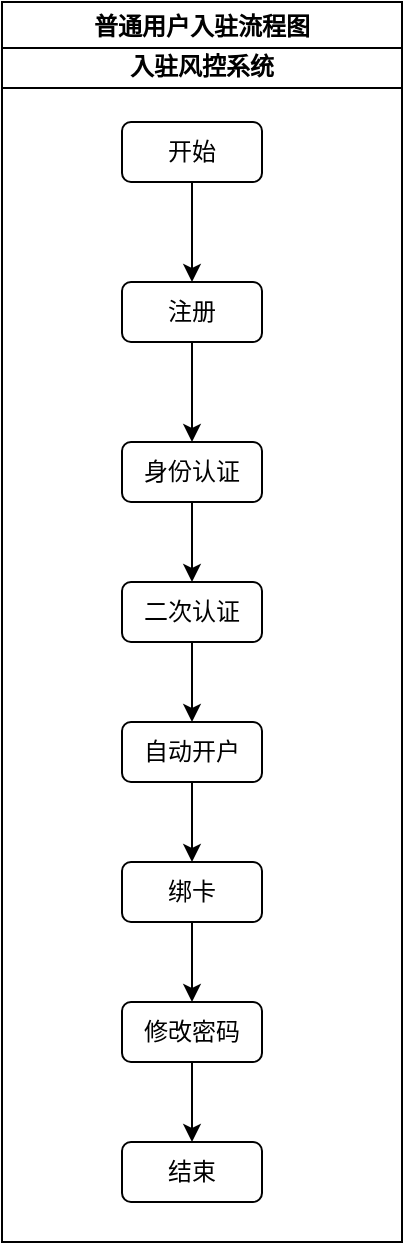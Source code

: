 <mxfile version="12.9.9" type="device"><diagram id="xl-b6Li4LLbAxDrBP-Z7" name="第 1 页"><mxGraphModel dx="1086" dy="806" grid="1" gridSize="10" guides="1" tooltips="1" connect="1" arrows="1" fold="1" page="1" pageScale="1" pageWidth="827" pageHeight="1169" math="0" shadow="0"><root><mxCell id="0"/><mxCell id="1" parent="0"/><mxCell id="SOnSN-RsFk4V3bDLLanv-1" value="入驻风控系统" style="swimlane;fontFamily=Lucida Console;" vertex="1" parent="1"><mxGeometry x="160" y="130" width="200" height="600" as="geometry"/></mxCell><mxCell id="SOnSN-RsFk4V3bDLLanv-2" value="" style="edgeStyle=orthogonalEdgeStyle;rounded=0;orthogonalLoop=1;jettySize=auto;html=1;fontFamily=Lucida Console;" edge="1" parent="SOnSN-RsFk4V3bDLLanv-1" source="SOnSN-RsFk4V3bDLLanv-3" target="SOnSN-RsFk4V3bDLLanv-5"><mxGeometry relative="1" as="geometry"/></mxCell><mxCell id="SOnSN-RsFk4V3bDLLanv-3" value="开始" style="rounded=1;whiteSpace=wrap;html=1;fontFamily=Lucida Console;" vertex="1" parent="SOnSN-RsFk4V3bDLLanv-1"><mxGeometry x="60" y="40" width="70" height="30" as="geometry"/></mxCell><mxCell id="SOnSN-RsFk4V3bDLLanv-4" value="" style="edgeStyle=orthogonalEdgeStyle;rounded=0;orthogonalLoop=1;jettySize=auto;html=1;fontFamily=Lucida Console;" edge="1" parent="SOnSN-RsFk4V3bDLLanv-1" source="SOnSN-RsFk4V3bDLLanv-5" target="SOnSN-RsFk4V3bDLLanv-7"><mxGeometry relative="1" as="geometry"/></mxCell><mxCell id="SOnSN-RsFk4V3bDLLanv-5" value="注册" style="rounded=1;whiteSpace=wrap;html=1;fontFamily=Lucida Console;" vertex="1" parent="SOnSN-RsFk4V3bDLLanv-1"><mxGeometry x="60" y="120" width="70" height="30" as="geometry"/></mxCell><mxCell id="SOnSN-RsFk4V3bDLLanv-6" value="" style="edgeStyle=orthogonalEdgeStyle;rounded=0;orthogonalLoop=1;jettySize=auto;html=1;" edge="1" parent="SOnSN-RsFk4V3bDLLanv-1" source="SOnSN-RsFk4V3bDLLanv-7" target="SOnSN-RsFk4V3bDLLanv-8"><mxGeometry relative="1" as="geometry"/></mxCell><mxCell id="SOnSN-RsFk4V3bDLLanv-7" value="身份认证" style="rounded=1;whiteSpace=wrap;html=1;fontFamily=Lucida Console;" vertex="1" parent="SOnSN-RsFk4V3bDLLanv-1"><mxGeometry x="60" y="200" width="70" height="30" as="geometry"/></mxCell><mxCell id="SOnSN-RsFk4V3bDLLanv-8" value="二次认证" style="rounded=1;whiteSpace=wrap;html=1;fontFamily=Lucida Console;" vertex="1" parent="SOnSN-RsFk4V3bDLLanv-1"><mxGeometry x="60" y="270" width="70" height="30" as="geometry"/></mxCell><mxCell id="SOnSN-RsFk4V3bDLLanv-9" value="" style="edgeStyle=orthogonalEdgeStyle;rounded=0;orthogonalLoop=1;jettySize=auto;html=1;" edge="1" parent="SOnSN-RsFk4V3bDLLanv-1" source="SOnSN-RsFk4V3bDLLanv-10" target="SOnSN-RsFk4V3bDLLanv-12"><mxGeometry relative="1" as="geometry"/></mxCell><mxCell id="SOnSN-RsFk4V3bDLLanv-10" value="&lt;span&gt;绑卡&lt;/span&gt;" style="rounded=1;whiteSpace=wrap;html=1;fontFamily=Lucida Console;" vertex="1" parent="SOnSN-RsFk4V3bDLLanv-1"><mxGeometry x="60" y="410" width="70" height="30" as="geometry"/></mxCell><mxCell id="SOnSN-RsFk4V3bDLLanv-11" value="" style="edgeStyle=orthogonalEdgeStyle;rounded=0;orthogonalLoop=1;jettySize=auto;html=1;" edge="1" parent="SOnSN-RsFk4V3bDLLanv-1" source="SOnSN-RsFk4V3bDLLanv-12" target="SOnSN-RsFk4V3bDLLanv-13"><mxGeometry relative="1" as="geometry"/></mxCell><mxCell id="SOnSN-RsFk4V3bDLLanv-12" value="修改密码" style="rounded=1;whiteSpace=wrap;html=1;fontFamily=Lucida Console;" vertex="1" parent="SOnSN-RsFk4V3bDLLanv-1"><mxGeometry x="60" y="480" width="70" height="30" as="geometry"/></mxCell><mxCell id="SOnSN-RsFk4V3bDLLanv-13" value="结束" style="rounded=1;whiteSpace=wrap;html=1;fontFamily=Lucida Console;" vertex="1" parent="SOnSN-RsFk4V3bDLLanv-1"><mxGeometry x="60" y="550" width="70" height="30" as="geometry"/></mxCell><mxCell id="SOnSN-RsFk4V3bDLLanv-14" value="自动开户" style="rounded=1;whiteSpace=wrap;html=1;fontFamily=Lucida Console;" vertex="1" parent="SOnSN-RsFk4V3bDLLanv-1"><mxGeometry x="60" y="340" width="70" height="30" as="geometry"/></mxCell><mxCell id="SOnSN-RsFk4V3bDLLanv-15" value="" style="edgeStyle=orthogonalEdgeStyle;rounded=0;orthogonalLoop=1;jettySize=auto;html=1;" edge="1" parent="SOnSN-RsFk4V3bDLLanv-1" source="SOnSN-RsFk4V3bDLLanv-14" target="SOnSN-RsFk4V3bDLLanv-10"><mxGeometry relative="1" as="geometry"/></mxCell><mxCell id="SOnSN-RsFk4V3bDLLanv-16" value="普通用户入驻流程图" style="swimlane;fontFamily=Lucida Console;" vertex="1" parent="1"><mxGeometry x="160" y="110" width="200" height="620" as="geometry"/></mxCell><mxCell id="SOnSN-RsFk4V3bDLLanv-17" value="" style="edgeStyle=orthogonalEdgeStyle;rounded=0;orthogonalLoop=1;jettySize=auto;html=1;exitX=0.5;exitY=1;exitDx=0;exitDy=0;" edge="1" parent="1" source="SOnSN-RsFk4V3bDLLanv-8"><mxGeometry relative="1" as="geometry"><mxPoint x="265" y="510" as="sourcePoint"/><mxPoint x="255" y="470" as="targetPoint"/></mxGeometry></mxCell></root></mxGraphModel></diagram></mxfile>